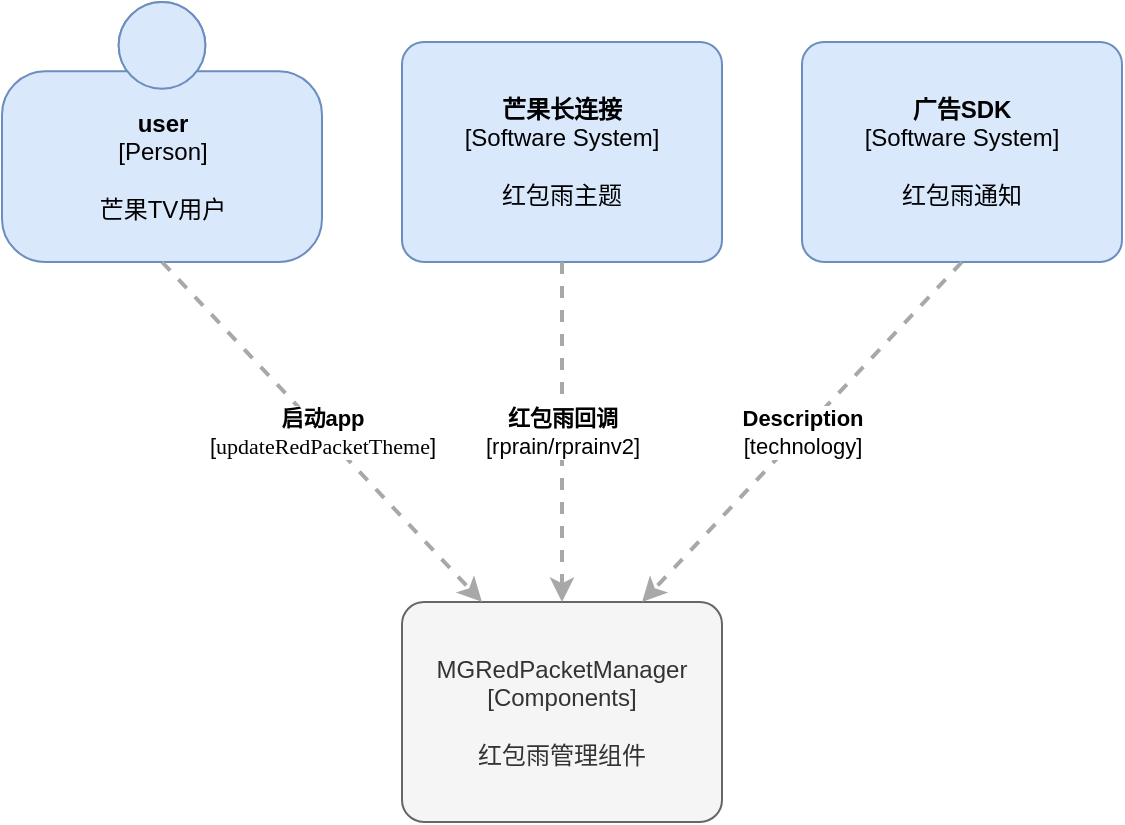 <mxfile version="13.2.3" type="github">
  <diagram id="muZ3ARa99MB83r5tIVcy" name="Page-1">
    <mxGraphModel dx="1022" dy="811" grid="1" gridSize="10" guides="1" tooltips="1" connect="1" arrows="1" fold="1" page="1" pageScale="1" pageWidth="827" pageHeight="1169" math="0" shadow="0">
      <root>
        <mxCell id="0" />
        <mxCell id="1" parent="0" />
        <mxCell id="l8rkMQVf02h5yehbhlJl-1" value="&lt;b&gt;user&lt;/b&gt;&lt;br&gt;&lt;div&gt;[Person]&lt;/div&gt;&lt;br&gt;&lt;div&gt;芒果TV用户&lt;/div&gt;" style="html=1;dashed=0;whitespace=wrap;fillColor=#DAE8FC;strokeColor=#6C8EBF;shape=mxgraph.c4.person;align=center;points=[[0.5,0,0],[1,0.5,0],[1,0.75,0],[0.75,1,0],[0.5,1,0],[0.25,1,0],[0,0.75,0],[0,0.5,0]];" vertex="1" parent="1">
          <mxGeometry x="130" y="50" width="160" height="130" as="geometry" />
        </mxCell>
        <mxCell id="l8rkMQVf02h5yehbhlJl-2" value="&lt;b&gt;芒果长连接&lt;/b&gt;&lt;br&gt;&lt;div&gt;[Software System]&lt;/div&gt;&lt;br&gt;&lt;div&gt;红包雨主题&lt;/div&gt;" style="rounded=1;whiteSpace=wrap;html=1;labelBackgroundColor=none;fillColor=#dae8fc;fontColor=#000000;align=center;arcSize=10;strokeColor=#6c8ebf;points=[[0.25,0,0],[0.5,0,0],[0.75,0,0],[1,0.25,0],[1,0.5,0],[1,0.75,0],[0.75,1,0],[0.5,1,0],[0.25,1,0],[0,0.75,0],[0,0.5,0],[0,0.25,0]];" vertex="1" parent="1">
          <mxGeometry x="330" y="70" width="160" height="110.0" as="geometry" />
        </mxCell>
        <mxCell id="l8rkMQVf02h5yehbhlJl-3" value="&lt;b&gt;广告SDK&lt;/b&gt;&lt;br&gt;&lt;div&gt;[Software System]&lt;/div&gt;&lt;br&gt;&lt;div&gt;红包雨通知&lt;/div&gt;" style="rounded=1;whiteSpace=wrap;html=1;labelBackgroundColor=none;fillColor=#dae8fc;fontColor=#000000;align=center;arcSize=10;strokeColor=#6c8ebf;points=[[0.25,0,0],[0.5,0,0],[0.75,0,0],[1,0.25,0],[1,0.5,0],[1,0.75,0],[0.75,1,0],[0.5,1,0],[0.25,1,0],[0,0.75,0],[0,0.5,0],[0,0.25,0]];" vertex="1" parent="1">
          <mxGeometry x="530" y="70" width="160" height="110.0" as="geometry" />
        </mxCell>
        <mxCell id="l8rkMQVf02h5yehbhlJl-4" value="MGRedPacketManager&lt;br&gt;&lt;div&gt;[Components&lt;span&gt;]&lt;/span&gt;&lt;/div&gt;&lt;br&gt;&lt;div&gt;红包雨管理组件&lt;/div&gt;" style="rounded=1;whiteSpace=wrap;html=1;labelBackgroundColor=none;fillColor=#f5f5f5;fontColor=#333333;align=center;arcSize=10;strokeColor=#666666;points=[[0.25,0,0],[0.5,0,0],[0.75,0,0],[1,0.25,0],[1,0.5,0],[1,0.75,0],[0.75,1,0],[0.5,1,0],[0.25,1,0],[0,0.75,0],[0,0.5,0],[0,0.25,0]];" vertex="1" parent="1">
          <mxGeometry x="330" y="350" width="160" height="110.0" as="geometry" />
        </mxCell>
        <mxCell id="l8rkMQVf02h5yehbhlJl-5" value="&lt;div style=&quot;text-align: left&quot;&gt;&lt;div style=&quot;text-align: center&quot;&gt;&lt;b&gt;启动app&lt;/b&gt;&lt;/div&gt;&lt;div style=&quot;text-align: center&quot;&gt;[&lt;span style=&quot;font-family: &amp;#34;menlo&amp;#34; ; background-color: rgb(255 , 255 , 255)&quot;&gt;&lt;font style=&quot;font-size: 11px&quot;&gt;updateRedPacketTheme&lt;/font&gt;&lt;/span&gt;]&lt;br&gt;&lt;/div&gt;&lt;/div&gt;" style="edgeStyle=none;rounded=0;html=1;entryX=0.25;entryY=0;jettySize=auto;orthogonalLoop=1;strokeColor=#A8A8A8;strokeWidth=2;fontColor=#000000;jumpStyle=none;dashed=1;exitX=0.5;exitY=1;exitDx=0;exitDy=0;exitPerimeter=0;entryDx=0;entryDy=0;entryPerimeter=0;" edge="1" parent="1" source="l8rkMQVf02h5yehbhlJl-1" target="l8rkMQVf02h5yehbhlJl-4">
          <mxGeometry width="200" relative="1" as="geometry">
            <mxPoint x="270" y="400" as="sourcePoint" />
            <mxPoint x="470" y="400" as="targetPoint" />
          </mxGeometry>
        </mxCell>
        <mxCell id="l8rkMQVf02h5yehbhlJl-6" value="&lt;div style=&quot;text-align: left&quot;&gt;&lt;div style=&quot;text-align: center&quot;&gt;&lt;b&gt;红包雨回调&lt;/b&gt;&lt;/div&gt;&lt;div style=&quot;text-align: center&quot;&gt;[rprain/rprainv2]&lt;/div&gt;&lt;/div&gt;" style="edgeStyle=none;rounded=0;html=1;jettySize=auto;orthogonalLoop=1;strokeColor=#A8A8A8;strokeWidth=2;fontColor=#000000;jumpStyle=none;dashed=1;exitX=0.5;exitY=1;exitDx=0;exitDy=0;exitPerimeter=0;" edge="1" parent="1" source="l8rkMQVf02h5yehbhlJl-2" target="l8rkMQVf02h5yehbhlJl-4">
          <mxGeometry width="200" relative="1" as="geometry">
            <mxPoint x="270" y="400" as="sourcePoint" />
            <mxPoint x="470" y="400" as="targetPoint" />
          </mxGeometry>
        </mxCell>
        <mxCell id="l8rkMQVf02h5yehbhlJl-7" value="&lt;div style=&quot;text-align: left&quot;&gt;&lt;div style=&quot;text-align: center&quot;&gt;&lt;b&gt;Description&lt;/b&gt;&lt;/div&gt;&lt;div style=&quot;text-align: center&quot;&gt;[technology]&lt;/div&gt;&lt;/div&gt;" style="edgeStyle=none;rounded=0;html=1;entryX=0.75;entryY=0;jettySize=auto;orthogonalLoop=1;strokeColor=#A8A8A8;strokeWidth=2;fontColor=#000000;jumpStyle=none;dashed=1;exitX=0.5;exitY=1;exitDx=0;exitDy=0;exitPerimeter=0;entryDx=0;entryDy=0;entryPerimeter=0;" edge="1" parent="1" source="l8rkMQVf02h5yehbhlJl-3" target="l8rkMQVf02h5yehbhlJl-4">
          <mxGeometry width="200" relative="1" as="geometry">
            <mxPoint x="270" y="400" as="sourcePoint" />
            <mxPoint x="470" y="400" as="targetPoint" />
          </mxGeometry>
        </mxCell>
      </root>
    </mxGraphModel>
  </diagram>
</mxfile>
